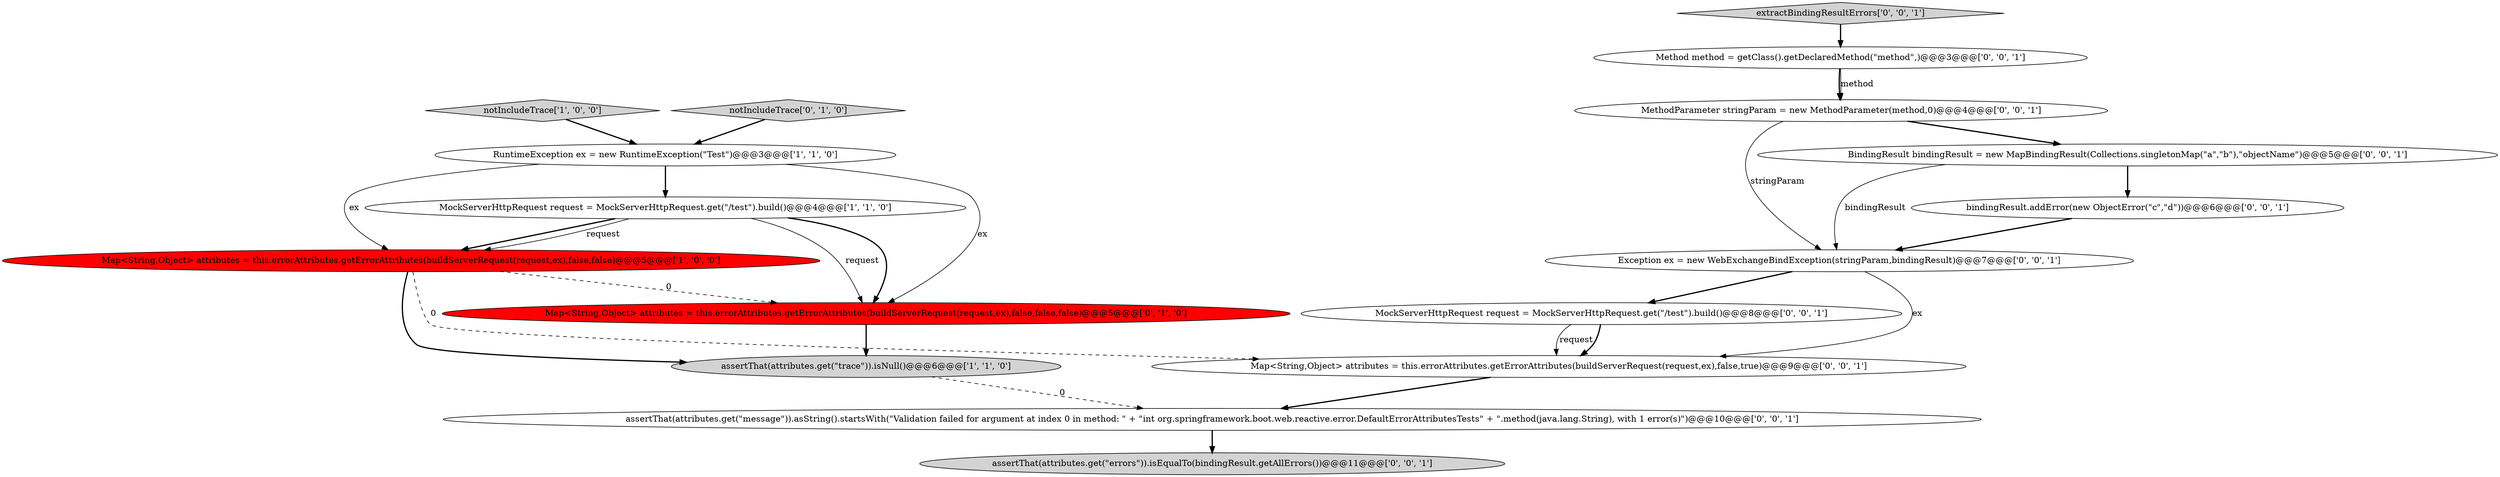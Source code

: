 digraph {
0 [style = filled, label = "notIncludeTrace['1', '0', '0']", fillcolor = lightgray, shape = diamond image = "AAA0AAABBB1BBB"];
10 [style = filled, label = "MockServerHttpRequest request = MockServerHttpRequest.get(\"/test\").build()@@@8@@@['0', '0', '1']", fillcolor = white, shape = ellipse image = "AAA0AAABBB3BBB"];
16 [style = filled, label = "MethodParameter stringParam = new MethodParameter(method,0)@@@4@@@['0', '0', '1']", fillcolor = white, shape = ellipse image = "AAA0AAABBB3BBB"];
6 [style = filled, label = "notIncludeTrace['0', '1', '0']", fillcolor = lightgray, shape = diamond image = "AAA0AAABBB2BBB"];
9 [style = filled, label = "Exception ex = new WebExchangeBindException(stringParam,bindingResult)@@@7@@@['0', '0', '1']", fillcolor = white, shape = ellipse image = "AAA0AAABBB3BBB"];
15 [style = filled, label = "extractBindingResultErrors['0', '0', '1']", fillcolor = lightgray, shape = diamond image = "AAA0AAABBB3BBB"];
8 [style = filled, label = "assertThat(attributes.get(\"errors\")).isEqualTo(bindingResult.getAllErrors())@@@11@@@['0', '0', '1']", fillcolor = lightgray, shape = ellipse image = "AAA0AAABBB3BBB"];
7 [style = filled, label = "assertThat(attributes.get(\"message\")).asString().startsWith(\"Validation failed for argument at index 0 in method: \" + \"int org.springframework.boot.web.reactive.error.DefaultErrorAttributesTests\" + \".method(java.lang.String), with 1 error(s)\")@@@10@@@['0', '0', '1']", fillcolor = white, shape = ellipse image = "AAA0AAABBB3BBB"];
11 [style = filled, label = "Method method = getClass().getDeclaredMethod(\"method\",)@@@3@@@['0', '0', '1']", fillcolor = white, shape = ellipse image = "AAA0AAABBB3BBB"];
4 [style = filled, label = "Map<String,Object> attributes = this.errorAttributes.getErrorAttributes(buildServerRequest(request,ex),false,false)@@@5@@@['1', '0', '0']", fillcolor = red, shape = ellipse image = "AAA1AAABBB1BBB"];
1 [style = filled, label = "RuntimeException ex = new RuntimeException(\"Test\")@@@3@@@['1', '1', '0']", fillcolor = white, shape = ellipse image = "AAA0AAABBB1BBB"];
5 [style = filled, label = "Map<String,Object> attributes = this.errorAttributes.getErrorAttributes(buildServerRequest(request,ex),false,false,false)@@@5@@@['0', '1', '0']", fillcolor = red, shape = ellipse image = "AAA1AAABBB2BBB"];
2 [style = filled, label = "assertThat(attributes.get(\"trace\")).isNull()@@@6@@@['1', '1', '0']", fillcolor = lightgray, shape = ellipse image = "AAA0AAABBB1BBB"];
14 [style = filled, label = "BindingResult bindingResult = new MapBindingResult(Collections.singletonMap(\"a\",\"b\"),\"objectName\")@@@5@@@['0', '0', '1']", fillcolor = white, shape = ellipse image = "AAA0AAABBB3BBB"];
12 [style = filled, label = "bindingResult.addError(new ObjectError(\"c\",\"d\"))@@@6@@@['0', '0', '1']", fillcolor = white, shape = ellipse image = "AAA0AAABBB3BBB"];
3 [style = filled, label = "MockServerHttpRequest request = MockServerHttpRequest.get(\"/test\").build()@@@4@@@['1', '1', '0']", fillcolor = white, shape = ellipse image = "AAA0AAABBB1BBB"];
13 [style = filled, label = "Map<String,Object> attributes = this.errorAttributes.getErrorAttributes(buildServerRequest(request,ex),false,true)@@@9@@@['0', '0', '1']", fillcolor = white, shape = ellipse image = "AAA0AAABBB3BBB"];
11->16 [style = bold, label=""];
1->5 [style = solid, label="ex"];
9->13 [style = solid, label="ex"];
3->5 [style = solid, label="request"];
1->3 [style = bold, label=""];
14->9 [style = solid, label="bindingResult"];
10->13 [style = solid, label="request"];
4->2 [style = bold, label=""];
9->10 [style = bold, label=""];
2->7 [style = dashed, label="0"];
12->9 [style = bold, label=""];
7->8 [style = bold, label=""];
3->4 [style = bold, label=""];
3->4 [style = solid, label="request"];
1->4 [style = solid, label="ex"];
6->1 [style = bold, label=""];
5->2 [style = bold, label=""];
3->5 [style = bold, label=""];
15->11 [style = bold, label=""];
10->13 [style = bold, label=""];
11->16 [style = solid, label="method"];
13->7 [style = bold, label=""];
0->1 [style = bold, label=""];
14->12 [style = bold, label=""];
16->9 [style = solid, label="stringParam"];
4->5 [style = dashed, label="0"];
16->14 [style = bold, label=""];
4->13 [style = dashed, label="0"];
}
